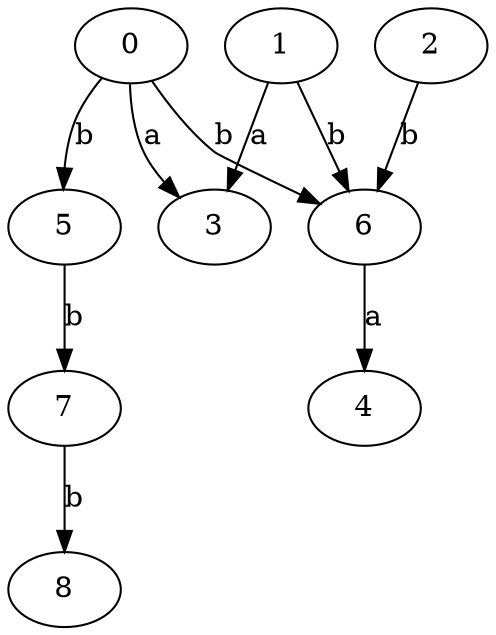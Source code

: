 strict digraph  {
0;
1;
2;
3;
4;
5;
6;
7;
8;
0 -> 3  [label=a];
0 -> 5  [label=b];
0 -> 6  [label=b];
1 -> 3  [label=a];
1 -> 6  [label=b];
2 -> 6  [label=b];
5 -> 7  [label=b];
6 -> 4  [label=a];
7 -> 8  [label=b];
}

